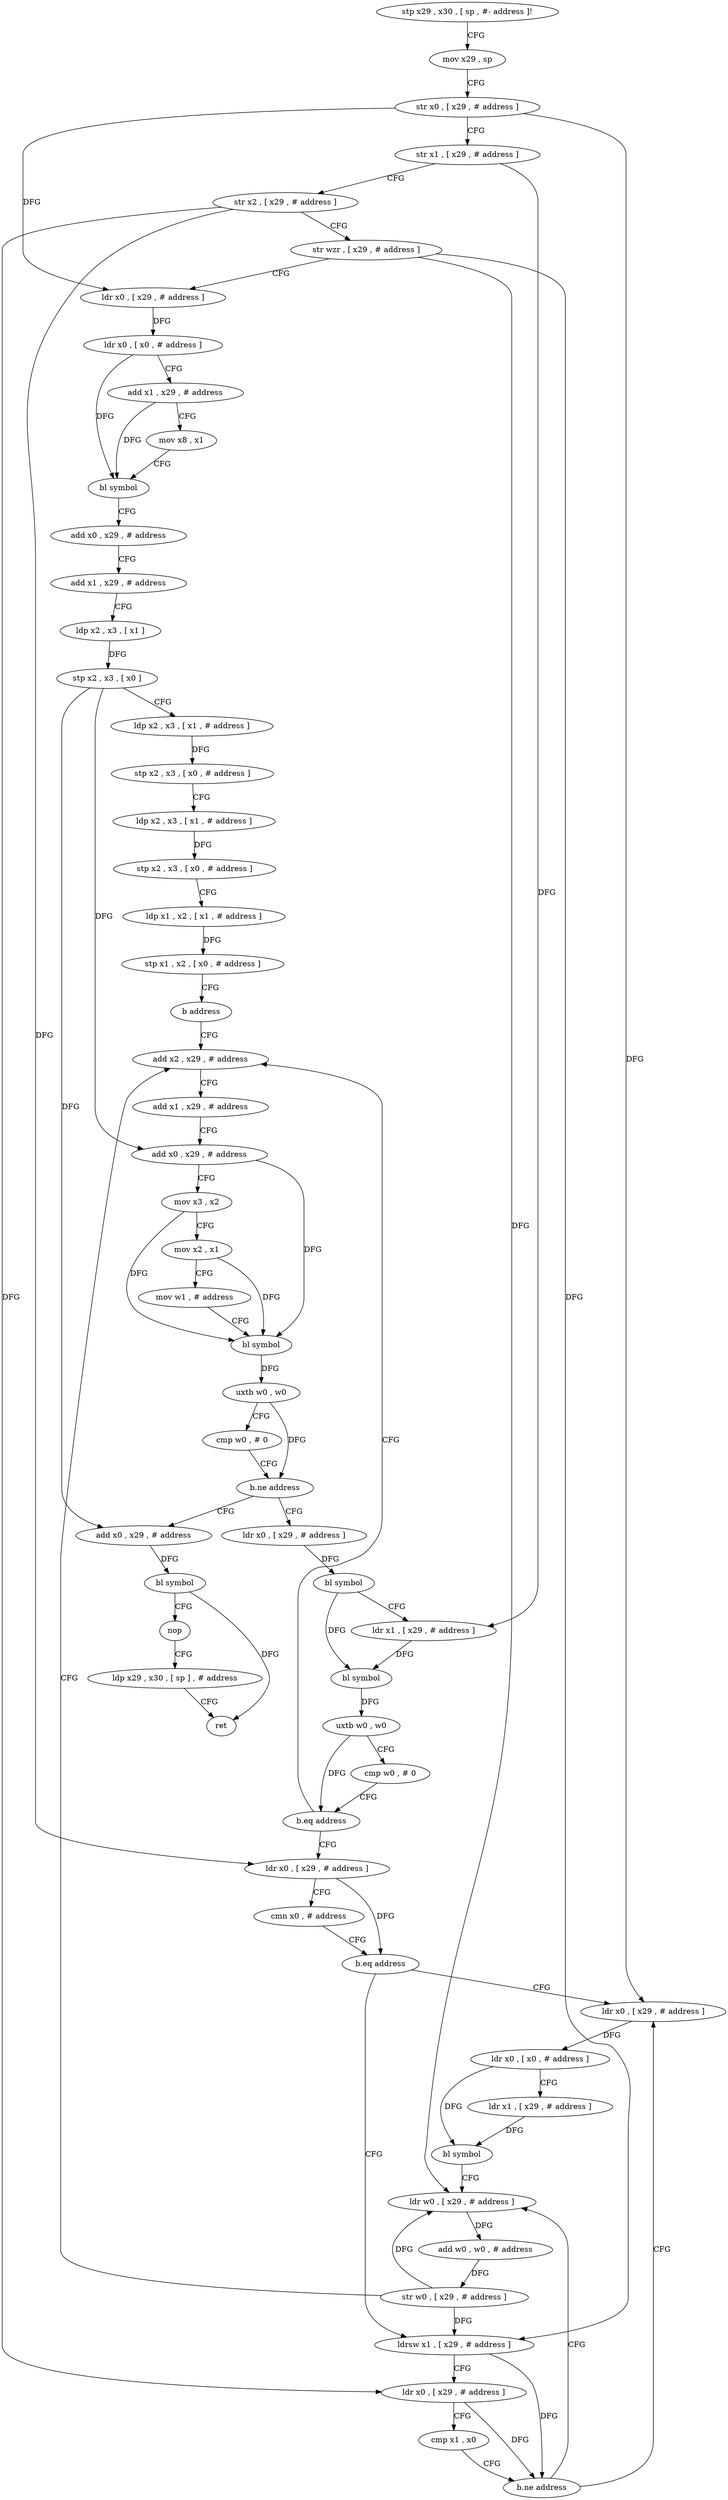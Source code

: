 digraph "func" {
"92628" [label = "stp x29 , x30 , [ sp , #- address ]!" ]
"92632" [label = "mov x29 , sp" ]
"92636" [label = "str x0 , [ x29 , # address ]" ]
"92640" [label = "str x1 , [ x29 , # address ]" ]
"92644" [label = "str x2 , [ x29 , # address ]" ]
"92648" [label = "str wzr , [ x29 , # address ]" ]
"92652" [label = "ldr x0 , [ x29 , # address ]" ]
"92656" [label = "ldr x0 , [ x0 , # address ]" ]
"92660" [label = "add x1 , x29 , # address" ]
"92664" [label = "mov x8 , x1" ]
"92668" [label = "bl symbol" ]
"92672" [label = "add x0 , x29 , # address" ]
"92676" [label = "add x1 , x29 , # address" ]
"92680" [label = "ldp x2 , x3 , [ x1 ]" ]
"92684" [label = "stp x2 , x3 , [ x0 ]" ]
"92688" [label = "ldp x2 , x3 , [ x1 , # address ]" ]
"92692" [label = "stp x2 , x3 , [ x0 , # address ]" ]
"92696" [label = "ldp x2 , x3 , [ x1 , # address ]" ]
"92700" [label = "stp x2 , x3 , [ x0 , # address ]" ]
"92704" [label = "ldp x1 , x2 , [ x1 , # address ]" ]
"92708" [label = "stp x1 , x2 , [ x0 , # address ]" ]
"92712" [label = "b address" ]
"92800" [label = "add x2 , x29 , # address" ]
"92804" [label = "add x1 , x29 , # address" ]
"92808" [label = "add x0 , x29 , # address" ]
"92812" [label = "mov x3 , x2" ]
"92816" [label = "mov x2 , x1" ]
"92820" [label = "mov w1 , # address" ]
"92824" [label = "bl symbol" ]
"92828" [label = "uxtb w0 , w0" ]
"92832" [label = "cmp w0 , # 0" ]
"92836" [label = "b.ne address" ]
"92716" [label = "ldr x0 , [ x29 , # address ]" ]
"92840" [label = "add x0 , x29 , # address" ]
"92720" [label = "bl symbol" ]
"92724" [label = "ldr x1 , [ x29 , # address ]" ]
"92728" [label = "bl symbol" ]
"92732" [label = "uxtb w0 , w0" ]
"92736" [label = "cmp w0 , # 0" ]
"92740" [label = "b.eq address" ]
"92744" [label = "ldr x0 , [ x29 , # address ]" ]
"92844" [label = "bl symbol" ]
"92848" [label = "nop" ]
"92852" [label = "ldp x29 , x30 , [ sp ] , # address" ]
"92856" [label = "ret" ]
"92748" [label = "cmn x0 , # address" ]
"92752" [label = "b.eq address" ]
"92772" [label = "ldr x0 , [ x29 , # address ]" ]
"92756" [label = "ldrsw x1 , [ x29 , # address ]" ]
"92776" [label = "ldr x0 , [ x0 , # address ]" ]
"92780" [label = "ldr x1 , [ x29 , # address ]" ]
"92784" [label = "bl symbol" ]
"92788" [label = "ldr w0 , [ x29 , # address ]" ]
"92760" [label = "ldr x0 , [ x29 , # address ]" ]
"92764" [label = "cmp x1 , x0" ]
"92768" [label = "b.ne address" ]
"92792" [label = "add w0 , w0 , # address" ]
"92796" [label = "str w0 , [ x29 , # address ]" ]
"92628" -> "92632" [ label = "CFG" ]
"92632" -> "92636" [ label = "CFG" ]
"92636" -> "92640" [ label = "CFG" ]
"92636" -> "92652" [ label = "DFG" ]
"92636" -> "92772" [ label = "DFG" ]
"92640" -> "92644" [ label = "CFG" ]
"92640" -> "92724" [ label = "DFG" ]
"92644" -> "92648" [ label = "CFG" ]
"92644" -> "92744" [ label = "DFG" ]
"92644" -> "92760" [ label = "DFG" ]
"92648" -> "92652" [ label = "CFG" ]
"92648" -> "92756" [ label = "DFG" ]
"92648" -> "92788" [ label = "DFG" ]
"92652" -> "92656" [ label = "DFG" ]
"92656" -> "92660" [ label = "CFG" ]
"92656" -> "92668" [ label = "DFG" ]
"92660" -> "92664" [ label = "CFG" ]
"92660" -> "92668" [ label = "DFG" ]
"92664" -> "92668" [ label = "CFG" ]
"92668" -> "92672" [ label = "CFG" ]
"92672" -> "92676" [ label = "CFG" ]
"92676" -> "92680" [ label = "CFG" ]
"92680" -> "92684" [ label = "DFG" ]
"92684" -> "92688" [ label = "CFG" ]
"92684" -> "92808" [ label = "DFG" ]
"92684" -> "92840" [ label = "DFG" ]
"92688" -> "92692" [ label = "DFG" ]
"92692" -> "92696" [ label = "CFG" ]
"92696" -> "92700" [ label = "DFG" ]
"92700" -> "92704" [ label = "CFG" ]
"92704" -> "92708" [ label = "DFG" ]
"92708" -> "92712" [ label = "CFG" ]
"92712" -> "92800" [ label = "CFG" ]
"92800" -> "92804" [ label = "CFG" ]
"92804" -> "92808" [ label = "CFG" ]
"92808" -> "92812" [ label = "CFG" ]
"92808" -> "92824" [ label = "DFG" ]
"92812" -> "92816" [ label = "CFG" ]
"92812" -> "92824" [ label = "DFG" ]
"92816" -> "92820" [ label = "CFG" ]
"92816" -> "92824" [ label = "DFG" ]
"92820" -> "92824" [ label = "CFG" ]
"92824" -> "92828" [ label = "DFG" ]
"92828" -> "92832" [ label = "CFG" ]
"92828" -> "92836" [ label = "DFG" ]
"92832" -> "92836" [ label = "CFG" ]
"92836" -> "92716" [ label = "CFG" ]
"92836" -> "92840" [ label = "CFG" ]
"92716" -> "92720" [ label = "DFG" ]
"92840" -> "92844" [ label = "DFG" ]
"92720" -> "92724" [ label = "CFG" ]
"92720" -> "92728" [ label = "DFG" ]
"92724" -> "92728" [ label = "DFG" ]
"92728" -> "92732" [ label = "DFG" ]
"92732" -> "92736" [ label = "CFG" ]
"92732" -> "92740" [ label = "DFG" ]
"92736" -> "92740" [ label = "CFG" ]
"92740" -> "92800" [ label = "CFG" ]
"92740" -> "92744" [ label = "CFG" ]
"92744" -> "92748" [ label = "CFG" ]
"92744" -> "92752" [ label = "DFG" ]
"92844" -> "92848" [ label = "CFG" ]
"92844" -> "92856" [ label = "DFG" ]
"92848" -> "92852" [ label = "CFG" ]
"92852" -> "92856" [ label = "CFG" ]
"92748" -> "92752" [ label = "CFG" ]
"92752" -> "92772" [ label = "CFG" ]
"92752" -> "92756" [ label = "CFG" ]
"92772" -> "92776" [ label = "DFG" ]
"92756" -> "92760" [ label = "CFG" ]
"92756" -> "92768" [ label = "DFG" ]
"92776" -> "92780" [ label = "CFG" ]
"92776" -> "92784" [ label = "DFG" ]
"92780" -> "92784" [ label = "DFG" ]
"92784" -> "92788" [ label = "CFG" ]
"92788" -> "92792" [ label = "DFG" ]
"92760" -> "92764" [ label = "CFG" ]
"92760" -> "92768" [ label = "DFG" ]
"92764" -> "92768" [ label = "CFG" ]
"92768" -> "92788" [ label = "CFG" ]
"92768" -> "92772" [ label = "CFG" ]
"92792" -> "92796" [ label = "DFG" ]
"92796" -> "92800" [ label = "CFG" ]
"92796" -> "92756" [ label = "DFG" ]
"92796" -> "92788" [ label = "DFG" ]
}
